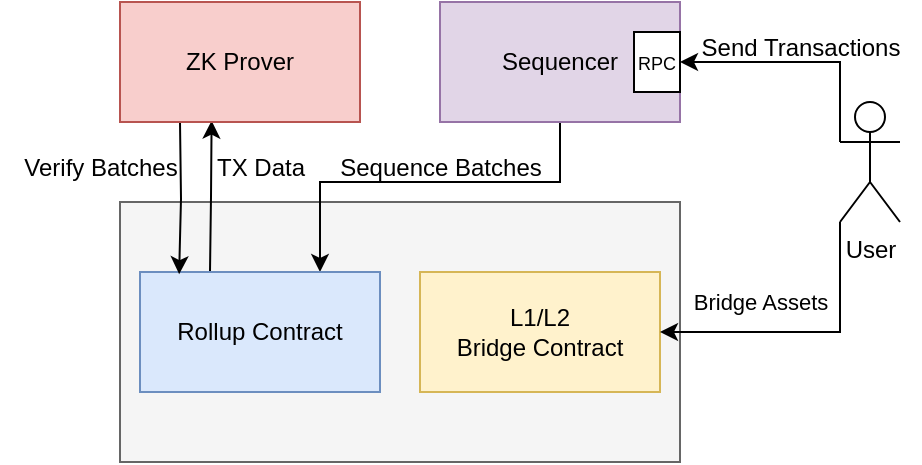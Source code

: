 <mxfile version="21.6.8" type="github">
  <diagram name="Page-1" id="xcxawgrzeP9gJksNp7Wi">
    <mxGraphModel dx="734" dy="502" grid="1" gridSize="10" guides="1" tooltips="1" connect="1" arrows="1" fold="1" page="1" pageScale="1" pageWidth="827" pageHeight="1169" math="0" shadow="0">
      <root>
        <mxCell id="0" />
        <mxCell id="1" parent="0" />
        <mxCell id="9b093H8yOkUqxFXRSuRk-2" value="" style="rounded=0;whiteSpace=wrap;html=1;fillColor=#f5f5f5;fontColor=#333333;strokeColor=#666666;" vertex="1" parent="1">
          <mxGeometry x="240" y="480" width="280" height="130" as="geometry" />
        </mxCell>
        <mxCell id="9b093H8yOkUqxFXRSuRk-13" style="edgeStyle=orthogonalEdgeStyle;rounded=0;orthogonalLoop=1;jettySize=auto;html=1;exitX=0.5;exitY=1;exitDx=0;exitDy=0;entryX=0.75;entryY=0;entryDx=0;entryDy=0;" edge="1" parent="1" source="9b093H8yOkUqxFXRSuRk-1" target="9b093H8yOkUqxFXRSuRk-4">
          <mxGeometry relative="1" as="geometry">
            <Array as="points">
              <mxPoint x="460" y="470" />
              <mxPoint x="340" y="470" />
            </Array>
          </mxGeometry>
        </mxCell>
        <mxCell id="9b093H8yOkUqxFXRSuRk-1" value="Sequencer" style="rounded=0;whiteSpace=wrap;html=1;fillColor=#e1d5e7;strokeColor=#9673a6;" vertex="1" parent="1">
          <mxGeometry x="400" y="380" width="120" height="60" as="geometry" />
        </mxCell>
        <mxCell id="9b093H8yOkUqxFXRSuRk-15" style="edgeStyle=orthogonalEdgeStyle;rounded=0;orthogonalLoop=1;jettySize=auto;html=1;exitX=0.5;exitY=0;exitDx=0;exitDy=0;entryX=0.59;entryY=0.989;entryDx=0;entryDy=0;entryPerimeter=0;" edge="1" parent="1">
          <mxGeometry relative="1" as="geometry">
            <mxPoint x="285" y="515" as="sourcePoint" />
            <mxPoint x="285.8" y="439.34" as="targetPoint" />
          </mxGeometry>
        </mxCell>
        <mxCell id="9b093H8yOkUqxFXRSuRk-4" value="Rollup Contract" style="rounded=0;whiteSpace=wrap;html=1;fillColor=#dae8fc;strokeColor=#6c8ebf;" vertex="1" parent="1">
          <mxGeometry x="250" y="515" width="120" height="60" as="geometry" />
        </mxCell>
        <mxCell id="9b093H8yOkUqxFXRSuRk-5" value="L1/L2 &lt;br&gt;Bridge Contract" style="rounded=0;whiteSpace=wrap;html=1;fillColor=#fff2cc;strokeColor=#d6b656;" vertex="1" parent="1">
          <mxGeometry x="390" y="515" width="120" height="60" as="geometry" />
        </mxCell>
        <mxCell id="9b093H8yOkUqxFXRSuRk-16" style="edgeStyle=orthogonalEdgeStyle;rounded=0;orthogonalLoop=1;jettySize=auto;html=1;exitX=0.25;exitY=1;exitDx=0;exitDy=0;entryX=0.163;entryY=0.018;entryDx=0;entryDy=0;entryPerimeter=0;" edge="1" parent="1">
          <mxGeometry relative="1" as="geometry">
            <mxPoint x="270" y="440" as="sourcePoint" />
            <mxPoint x="269.56" y="516.08" as="targetPoint" />
          </mxGeometry>
        </mxCell>
        <mxCell id="9b093H8yOkUqxFXRSuRk-6" value="ZK Prover" style="rounded=0;whiteSpace=wrap;html=1;fillColor=#f8cecc;strokeColor=#b85450;" vertex="1" parent="1">
          <mxGeometry x="240" y="380" width="120" height="60" as="geometry" />
        </mxCell>
        <mxCell id="9b093H8yOkUqxFXRSuRk-8" style="edgeStyle=orthogonalEdgeStyle;rounded=0;orthogonalLoop=1;jettySize=auto;html=1;exitX=0;exitY=1;exitDx=0;exitDy=0;exitPerimeter=0;entryX=1;entryY=0.5;entryDx=0;entryDy=0;" edge="1" parent="1" source="9b093H8yOkUqxFXRSuRk-7" target="9b093H8yOkUqxFXRSuRk-5">
          <mxGeometry relative="1" as="geometry" />
        </mxCell>
        <mxCell id="9b093H8yOkUqxFXRSuRk-9" value="Bridge Assets" style="edgeLabel;html=1;align=center;verticalAlign=middle;resizable=0;points=[];" vertex="1" connectable="0" parent="9b093H8yOkUqxFXRSuRk-8">
          <mxGeometry x="-0.024" y="-1" relative="1" as="geometry">
            <mxPoint x="-24" y="-14" as="offset" />
          </mxGeometry>
        </mxCell>
        <mxCell id="9b093H8yOkUqxFXRSuRk-10" style="edgeStyle=orthogonalEdgeStyle;rounded=0;orthogonalLoop=1;jettySize=auto;html=1;exitX=0;exitY=0.333;exitDx=0;exitDy=0;exitPerimeter=0;entryX=1;entryY=0.5;entryDx=0;entryDy=0;" edge="1" parent="1" source="9b093H8yOkUqxFXRSuRk-7" target="9b093H8yOkUqxFXRSuRk-1">
          <mxGeometry relative="1" as="geometry">
            <Array as="points">
              <mxPoint x="600" y="410" />
            </Array>
          </mxGeometry>
        </mxCell>
        <mxCell id="9b093H8yOkUqxFXRSuRk-7" value="User" style="shape=umlActor;verticalLabelPosition=bottom;verticalAlign=top;html=1;outlineConnect=0;" vertex="1" parent="1">
          <mxGeometry x="600" y="430" width="30" height="60" as="geometry" />
        </mxCell>
        <mxCell id="9b093H8yOkUqxFXRSuRk-11" value="Send Transactions" style="text;html=1;align=center;verticalAlign=middle;resizable=0;points=[];autosize=1;strokeColor=none;fillColor=none;" vertex="1" parent="1">
          <mxGeometry x="520" y="388" width="120" height="30" as="geometry" />
        </mxCell>
        <mxCell id="9b093H8yOkUqxFXRSuRk-14" value="Sequence Batches" style="text;html=1;align=center;verticalAlign=middle;resizable=0;points=[];autosize=1;strokeColor=none;fillColor=none;" vertex="1" parent="1">
          <mxGeometry x="340" y="448" width="120" height="30" as="geometry" />
        </mxCell>
        <mxCell id="9b093H8yOkUqxFXRSuRk-17" value="Verify Batches" style="text;html=1;align=center;verticalAlign=middle;resizable=0;points=[];autosize=1;strokeColor=none;fillColor=none;" vertex="1" parent="1">
          <mxGeometry x="180" y="448" width="100" height="30" as="geometry" />
        </mxCell>
        <mxCell id="9b093H8yOkUqxFXRSuRk-19" value="TX Data" style="text;html=1;align=center;verticalAlign=middle;resizable=0;points=[];autosize=1;strokeColor=none;fillColor=none;" vertex="1" parent="1">
          <mxGeometry x="275" y="448" width="70" height="30" as="geometry" />
        </mxCell>
        <mxCell id="9b093H8yOkUqxFXRSuRk-20" value="&lt;font style=&quot;font-size: 9px;&quot;&gt;RPC&lt;/font&gt;" style="rounded=0;whiteSpace=wrap;html=1;" vertex="1" parent="1">
          <mxGeometry x="497" y="395" width="23" height="30" as="geometry" />
        </mxCell>
      </root>
    </mxGraphModel>
  </diagram>
</mxfile>

